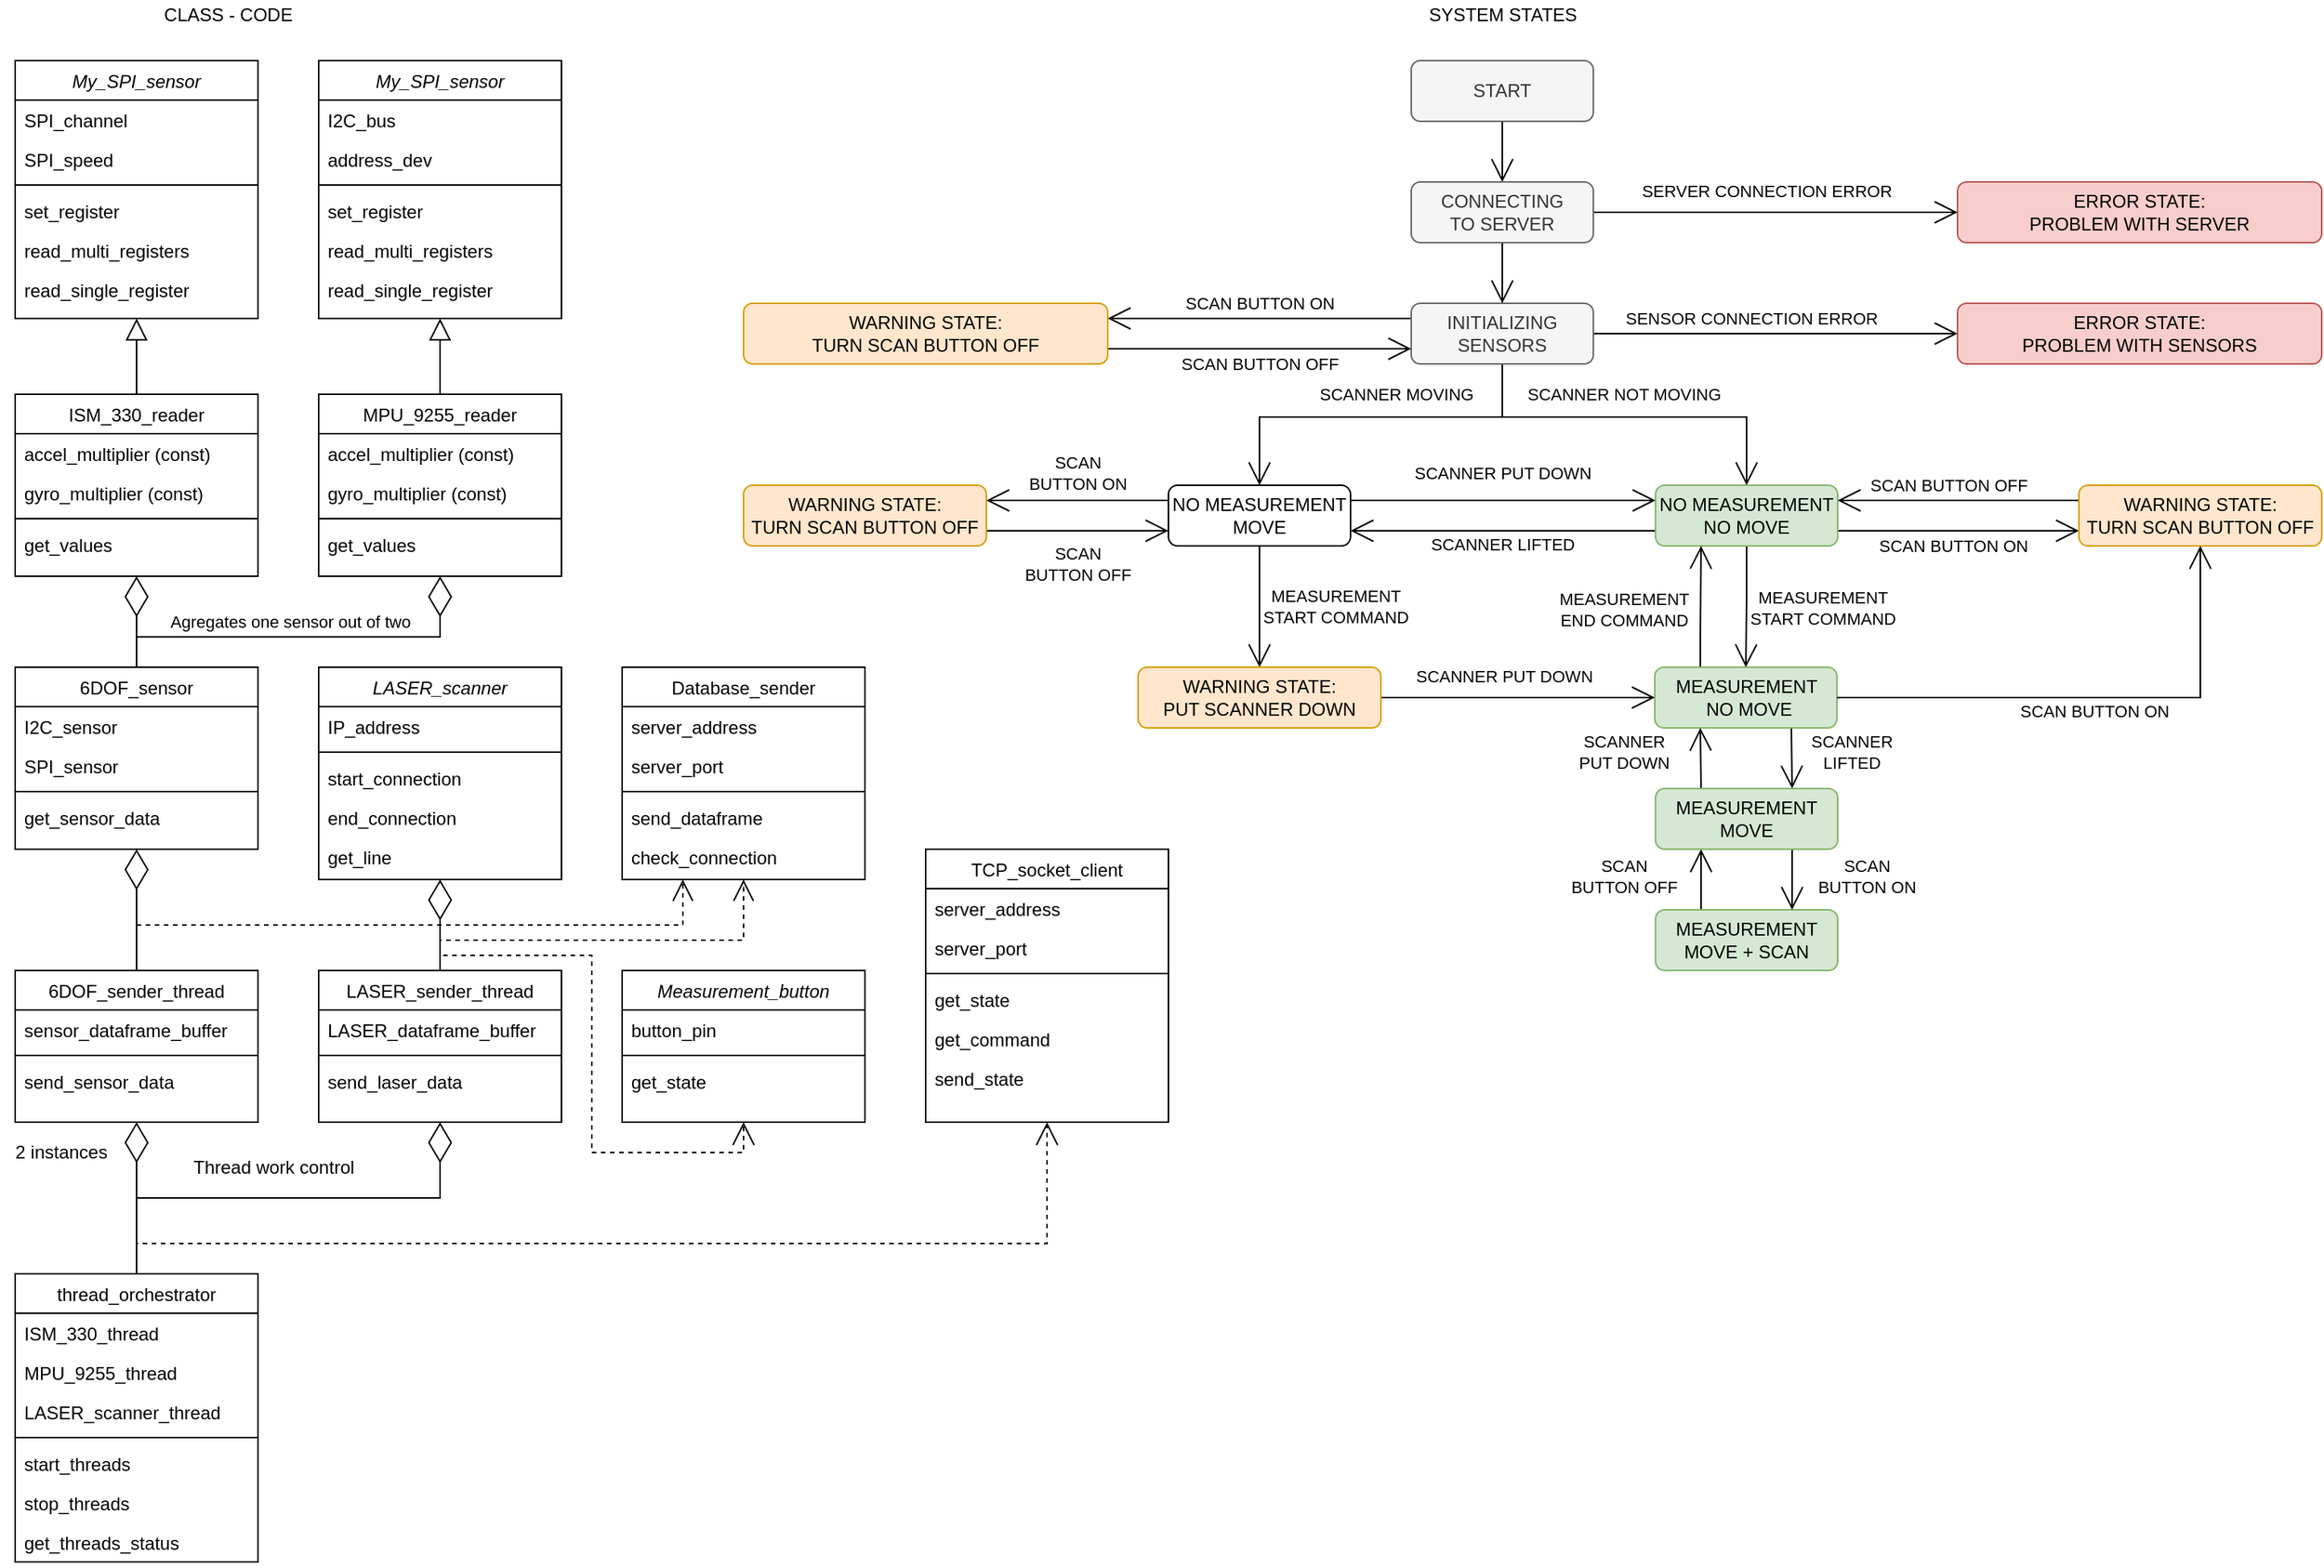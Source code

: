 <mxfile version="15.4.0" type="device"><diagram id="C5RBs43oDa-KdzZeNtuy" name="Page-1"><mxGraphModel dx="1024" dy="592" grid="1" gridSize="10" guides="1" tooltips="1" connect="1" arrows="1" fold="1" page="1" pageScale="1" pageWidth="827" pageHeight="1169" math="0" shadow="0"><root><mxCell id="WIyWlLk6GJQsqaUBKTNV-0"/><mxCell id="WIyWlLk6GJQsqaUBKTNV-1" parent="WIyWlLk6GJQsqaUBKTNV-0"/><mxCell id="zkfFHV4jXpPFQw0GAbJ--0" value="My_SPI_sensor" style="swimlane;fontStyle=2;align=center;verticalAlign=top;childLayout=stackLayout;horizontal=1;startSize=26;horizontalStack=0;resizeParent=1;resizeLast=0;collapsible=1;marginBottom=0;rounded=0;shadow=0;strokeWidth=1;" parent="WIyWlLk6GJQsqaUBKTNV-1" vertex="1"><mxGeometry x="40" y="40" width="160" height="170" as="geometry"><mxRectangle x="230" y="140" width="160" height="26" as="alternateBounds"/></mxGeometry></mxCell><mxCell id="zkfFHV4jXpPFQw0GAbJ--1" value="SPI_channel" style="text;align=left;verticalAlign=top;spacingLeft=4;spacingRight=4;overflow=hidden;rotatable=0;points=[[0,0.5],[1,0.5]];portConstraint=eastwest;" parent="zkfFHV4jXpPFQw0GAbJ--0" vertex="1"><mxGeometry y="26" width="160" height="26" as="geometry"/></mxCell><mxCell id="zkfFHV4jXpPFQw0GAbJ--2" value="SPI_speed" style="text;align=left;verticalAlign=top;spacingLeft=4;spacingRight=4;overflow=hidden;rotatable=0;points=[[0,0.5],[1,0.5]];portConstraint=eastwest;rounded=0;shadow=0;html=0;" parent="zkfFHV4jXpPFQw0GAbJ--0" vertex="1"><mxGeometry y="52" width="160" height="26" as="geometry"/></mxCell><mxCell id="zkfFHV4jXpPFQw0GAbJ--4" value="" style="line;html=1;strokeWidth=1;align=left;verticalAlign=middle;spacingTop=-1;spacingLeft=3;spacingRight=3;rotatable=0;labelPosition=right;points=[];portConstraint=eastwest;" parent="zkfFHV4jXpPFQw0GAbJ--0" vertex="1"><mxGeometry y="78" width="160" height="8" as="geometry"/></mxCell><mxCell id="zkfFHV4jXpPFQw0GAbJ--5" value="set_register" style="text;align=left;verticalAlign=top;spacingLeft=4;spacingRight=4;overflow=hidden;rotatable=0;points=[[0,0.5],[1,0.5]];portConstraint=eastwest;" parent="zkfFHV4jXpPFQw0GAbJ--0" vertex="1"><mxGeometry y="86" width="160" height="26" as="geometry"/></mxCell><mxCell id="yjawGNa_TOQ5xRdBUnlI-2" value="read_multi_registers" style="text;align=left;verticalAlign=top;spacingLeft=4;spacingRight=4;overflow=hidden;rotatable=0;points=[[0,0.5],[1,0.5]];portConstraint=eastwest;" parent="zkfFHV4jXpPFQw0GAbJ--0" vertex="1"><mxGeometry y="112" width="160" height="26" as="geometry"/></mxCell><mxCell id="yjawGNa_TOQ5xRdBUnlI-3" value="read_single_register" style="text;align=left;verticalAlign=top;spacingLeft=4;spacingRight=4;overflow=hidden;rotatable=0;points=[[0,0.5],[1,0.5]];portConstraint=eastwest;" parent="zkfFHV4jXpPFQw0GAbJ--0" vertex="1"><mxGeometry y="138" width="160" height="26" as="geometry"/></mxCell><mxCell id="zkfFHV4jXpPFQw0GAbJ--6" value="ISM_330_reader" style="swimlane;fontStyle=0;align=center;verticalAlign=top;childLayout=stackLayout;horizontal=1;startSize=26;horizontalStack=0;resizeParent=1;resizeLast=0;collapsible=1;marginBottom=0;rounded=0;shadow=0;strokeWidth=1;" parent="WIyWlLk6GJQsqaUBKTNV-1" vertex="1"><mxGeometry x="40" y="260" width="160" height="120" as="geometry"><mxRectangle x="130" y="380" width="160" height="26" as="alternateBounds"/></mxGeometry></mxCell><mxCell id="zkfFHV4jXpPFQw0GAbJ--7" value="accel_multiplier (const)" style="text;align=left;verticalAlign=top;spacingLeft=4;spacingRight=4;overflow=hidden;rotatable=0;points=[[0,0.5],[1,0.5]];portConstraint=eastwest;" parent="zkfFHV4jXpPFQw0GAbJ--6" vertex="1"><mxGeometry y="26" width="160" height="26" as="geometry"/></mxCell><mxCell id="yjawGNa_TOQ5xRdBUnlI-6" value="gyro_multiplier (const)" style="text;align=left;verticalAlign=top;spacingLeft=4;spacingRight=4;overflow=hidden;rotatable=0;points=[[0,0.5],[1,0.5]];portConstraint=eastwest;rounded=0;shadow=0;html=0;" parent="zkfFHV4jXpPFQw0GAbJ--6" vertex="1"><mxGeometry y="52" width="160" height="26" as="geometry"/></mxCell><mxCell id="zkfFHV4jXpPFQw0GAbJ--9" value="" style="line;html=1;strokeWidth=1;align=left;verticalAlign=middle;spacingTop=-1;spacingLeft=3;spacingRight=3;rotatable=0;labelPosition=right;points=[];portConstraint=eastwest;" parent="zkfFHV4jXpPFQw0GAbJ--6" vertex="1"><mxGeometry y="78" width="160" height="8" as="geometry"/></mxCell><mxCell id="zkfFHV4jXpPFQw0GAbJ--10" value="get_values" style="text;align=left;verticalAlign=top;spacingLeft=4;spacingRight=4;overflow=hidden;rotatable=0;points=[[0,0.5],[1,0.5]];portConstraint=eastwest;fontStyle=0" parent="zkfFHV4jXpPFQw0GAbJ--6" vertex="1"><mxGeometry y="86" width="160" height="26" as="geometry"/></mxCell><mxCell id="yjawGNa_TOQ5xRdBUnlI-8" value="" style="endArrow=block;endFill=0;endSize=12;html=1;rounded=0;edgeStyle=orthogonalEdgeStyle;exitX=0.5;exitY=0;exitDx=0;exitDy=0;entryX=0.5;entryY=1;entryDx=0;entryDy=0;" parent="WIyWlLk6GJQsqaUBKTNV-1" source="zkfFHV4jXpPFQw0GAbJ--6" target="zkfFHV4jXpPFQw0GAbJ--0" edge="1"><mxGeometry width="160" relative="1" as="geometry"><mxPoint x="240" y="270" as="sourcePoint"/><mxPoint x="400" y="270" as="targetPoint"/></mxGeometry></mxCell><mxCell id="yjawGNa_TOQ5xRdBUnlI-9" value="My_SPI_sensor" style="swimlane;fontStyle=2;align=center;verticalAlign=top;childLayout=stackLayout;horizontal=1;startSize=26;horizontalStack=0;resizeParent=1;resizeLast=0;collapsible=1;marginBottom=0;rounded=0;shadow=0;strokeWidth=1;" parent="WIyWlLk6GJQsqaUBKTNV-1" vertex="1"><mxGeometry x="240" y="40" width="160" height="170" as="geometry"><mxRectangle x="230" y="140" width="160" height="26" as="alternateBounds"/></mxGeometry></mxCell><mxCell id="yjawGNa_TOQ5xRdBUnlI-10" value="I2C_bus" style="text;align=left;verticalAlign=top;spacingLeft=4;spacingRight=4;overflow=hidden;rotatable=0;points=[[0,0.5],[1,0.5]];portConstraint=eastwest;" parent="yjawGNa_TOQ5xRdBUnlI-9" vertex="1"><mxGeometry y="26" width="160" height="26" as="geometry"/></mxCell><mxCell id="yjawGNa_TOQ5xRdBUnlI-11" value="address_dev" style="text;align=left;verticalAlign=top;spacingLeft=4;spacingRight=4;overflow=hidden;rotatable=0;points=[[0,0.5],[1,0.5]];portConstraint=eastwest;rounded=0;shadow=0;html=0;" parent="yjawGNa_TOQ5xRdBUnlI-9" vertex="1"><mxGeometry y="52" width="160" height="26" as="geometry"/></mxCell><mxCell id="yjawGNa_TOQ5xRdBUnlI-12" value="" style="line;html=1;strokeWidth=1;align=left;verticalAlign=middle;spacingTop=-1;spacingLeft=3;spacingRight=3;rotatable=0;labelPosition=right;points=[];portConstraint=eastwest;" parent="yjawGNa_TOQ5xRdBUnlI-9" vertex="1"><mxGeometry y="78" width="160" height="8" as="geometry"/></mxCell><mxCell id="yjawGNa_TOQ5xRdBUnlI-13" value="set_register" style="text;align=left;verticalAlign=top;spacingLeft=4;spacingRight=4;overflow=hidden;rotatable=0;points=[[0,0.5],[1,0.5]];portConstraint=eastwest;" parent="yjawGNa_TOQ5xRdBUnlI-9" vertex="1"><mxGeometry y="86" width="160" height="26" as="geometry"/></mxCell><mxCell id="yjawGNa_TOQ5xRdBUnlI-14" value="read_multi_registers" style="text;align=left;verticalAlign=top;spacingLeft=4;spacingRight=4;overflow=hidden;rotatable=0;points=[[0,0.5],[1,0.5]];portConstraint=eastwest;" parent="yjawGNa_TOQ5xRdBUnlI-9" vertex="1"><mxGeometry y="112" width="160" height="26" as="geometry"/></mxCell><mxCell id="yjawGNa_TOQ5xRdBUnlI-15" value="read_single_register" style="text;align=left;verticalAlign=top;spacingLeft=4;spacingRight=4;overflow=hidden;rotatable=0;points=[[0,0.5],[1,0.5]];portConstraint=eastwest;" parent="yjawGNa_TOQ5xRdBUnlI-9" vertex="1"><mxGeometry y="138" width="160" height="26" as="geometry"/></mxCell><mxCell id="yjawGNa_TOQ5xRdBUnlI-16" value="MPU_9255_reader" style="swimlane;fontStyle=0;align=center;verticalAlign=top;childLayout=stackLayout;horizontal=1;startSize=26;horizontalStack=0;resizeParent=1;resizeLast=0;collapsible=1;marginBottom=0;rounded=0;shadow=0;strokeWidth=1;" parent="WIyWlLk6GJQsqaUBKTNV-1" vertex="1"><mxGeometry x="240" y="260" width="160" height="120" as="geometry"><mxRectangle x="130" y="380" width="160" height="26" as="alternateBounds"/></mxGeometry></mxCell><mxCell id="yjawGNa_TOQ5xRdBUnlI-17" value="accel_multiplier (const)" style="text;align=left;verticalAlign=top;spacingLeft=4;spacingRight=4;overflow=hidden;rotatable=0;points=[[0,0.5],[1,0.5]];portConstraint=eastwest;" parent="yjawGNa_TOQ5xRdBUnlI-16" vertex="1"><mxGeometry y="26" width="160" height="26" as="geometry"/></mxCell><mxCell id="yjawGNa_TOQ5xRdBUnlI-18" value="gyro_multiplier (const)" style="text;align=left;verticalAlign=top;spacingLeft=4;spacingRight=4;overflow=hidden;rotatable=0;points=[[0,0.5],[1,0.5]];portConstraint=eastwest;rounded=0;shadow=0;html=0;" parent="yjawGNa_TOQ5xRdBUnlI-16" vertex="1"><mxGeometry y="52" width="160" height="26" as="geometry"/></mxCell><mxCell id="yjawGNa_TOQ5xRdBUnlI-19" value="" style="line;html=1;strokeWidth=1;align=left;verticalAlign=middle;spacingTop=-1;spacingLeft=3;spacingRight=3;rotatable=0;labelPosition=right;points=[];portConstraint=eastwest;" parent="yjawGNa_TOQ5xRdBUnlI-16" vertex="1"><mxGeometry y="78" width="160" height="8" as="geometry"/></mxCell><mxCell id="yjawGNa_TOQ5xRdBUnlI-20" value="get_values" style="text;align=left;verticalAlign=top;spacingLeft=4;spacingRight=4;overflow=hidden;rotatable=0;points=[[0,0.5],[1,0.5]];portConstraint=eastwest;fontStyle=0" parent="yjawGNa_TOQ5xRdBUnlI-16" vertex="1"><mxGeometry y="86" width="160" height="26" as="geometry"/></mxCell><mxCell id="yjawGNa_TOQ5xRdBUnlI-21" value="" style="endArrow=block;endFill=0;endSize=12;html=1;rounded=0;edgeStyle=orthogonalEdgeStyle;exitX=0.5;exitY=0;exitDx=0;exitDy=0;entryX=0.5;entryY=1;entryDx=0;entryDy=0;" parent="WIyWlLk6GJQsqaUBKTNV-1" source="yjawGNa_TOQ5xRdBUnlI-16" target="yjawGNa_TOQ5xRdBUnlI-9" edge="1"><mxGeometry width="160" relative="1" as="geometry"><mxPoint x="130" y="330" as="sourcePoint"/><mxPoint x="130" y="238" as="targetPoint"/></mxGeometry></mxCell><mxCell id="yjawGNa_TOQ5xRdBUnlI-22" value="6DOF_sensor" style="swimlane;fontStyle=0;align=center;verticalAlign=top;childLayout=stackLayout;horizontal=1;startSize=26;horizontalStack=0;resizeParent=1;resizeLast=0;collapsible=1;marginBottom=0;rounded=0;shadow=0;strokeWidth=1;" parent="WIyWlLk6GJQsqaUBKTNV-1" vertex="1"><mxGeometry x="40" y="440" width="160" height="120" as="geometry"><mxRectangle x="130" y="380" width="160" height="26" as="alternateBounds"/></mxGeometry></mxCell><mxCell id="yjawGNa_TOQ5xRdBUnlI-23" value="I2C_sensor" style="text;align=left;verticalAlign=top;spacingLeft=4;spacingRight=4;overflow=hidden;rotatable=0;points=[[0,0.5],[1,0.5]];portConstraint=eastwest;" parent="yjawGNa_TOQ5xRdBUnlI-22" vertex="1"><mxGeometry y="26" width="160" height="26" as="geometry"/></mxCell><mxCell id="yjawGNa_TOQ5xRdBUnlI-24" value="SPI_sensor" style="text;align=left;verticalAlign=top;spacingLeft=4;spacingRight=4;overflow=hidden;rotatable=0;points=[[0,0.5],[1,0.5]];portConstraint=eastwest;rounded=0;shadow=0;html=0;" parent="yjawGNa_TOQ5xRdBUnlI-22" vertex="1"><mxGeometry y="52" width="160" height="26" as="geometry"/></mxCell><mxCell id="yjawGNa_TOQ5xRdBUnlI-25" value="" style="line;html=1;strokeWidth=1;align=left;verticalAlign=middle;spacingTop=-1;spacingLeft=3;spacingRight=3;rotatable=0;labelPosition=right;points=[];portConstraint=eastwest;" parent="yjawGNa_TOQ5xRdBUnlI-22" vertex="1"><mxGeometry y="78" width="160" height="8" as="geometry"/></mxCell><mxCell id="yjawGNa_TOQ5xRdBUnlI-26" value="get_sensor_data" style="text;align=left;verticalAlign=top;spacingLeft=4;spacingRight=4;overflow=hidden;rotatable=0;points=[[0,0.5],[1,0.5]];portConstraint=eastwest;fontStyle=0" parent="yjawGNa_TOQ5xRdBUnlI-22" vertex="1"><mxGeometry y="86" width="160" height="26" as="geometry"/></mxCell><mxCell id="yjawGNa_TOQ5xRdBUnlI-32" value="" style="endArrow=diamondThin;endFill=0;endSize=24;html=1;rounded=0;edgeStyle=orthogonalEdgeStyle;exitX=0.5;exitY=0;exitDx=0;exitDy=0;entryX=0.5;entryY=1;entryDx=0;entryDy=0;" parent="WIyWlLk6GJQsqaUBKTNV-1" source="yjawGNa_TOQ5xRdBUnlI-22" target="zkfFHV4jXpPFQw0GAbJ--6" edge="1"><mxGeometry width="160" relative="1" as="geometry"><mxPoint x="350" y="340" as="sourcePoint"/><mxPoint x="160" y="370" as="targetPoint"/><Array as="points"/></mxGeometry></mxCell><mxCell id="yjawGNa_TOQ5xRdBUnlI-33" value="" style="endArrow=diamondThin;endFill=0;endSize=24;html=1;rounded=0;edgeStyle=orthogonalEdgeStyle;exitX=0.5;exitY=0;exitDx=0;exitDy=0;entryX=0.5;entryY=1;entryDx=0;entryDy=0;" parent="WIyWlLk6GJQsqaUBKTNV-1" source="yjawGNa_TOQ5xRdBUnlI-22" target="yjawGNa_TOQ5xRdBUnlI-16" edge="1"><mxGeometry width="160" relative="1" as="geometry"><mxPoint x="250" y="430" as="sourcePoint"/><mxPoint x="250" y="390" as="targetPoint"/><Array as="points"><mxPoint x="120" y="420"/><mxPoint x="320" y="420"/></Array></mxGeometry></mxCell><mxCell id="yjawGNa_TOQ5xRdBUnlI-35" value="Agregates one sensor out of two" style="edgeLabel;html=1;align=center;verticalAlign=middle;resizable=0;points=[];" parent="yjawGNa_TOQ5xRdBUnlI-33" vertex="1" connectable="0"><mxGeometry x="0.079" y="3" relative="1" as="geometry"><mxPoint x="-20" y="-7" as="offset"/></mxGeometry></mxCell><mxCell id="yjawGNa_TOQ5xRdBUnlI-36" value="LASER_scanner" style="swimlane;fontStyle=2;align=center;verticalAlign=top;childLayout=stackLayout;horizontal=1;startSize=26;horizontalStack=0;resizeParent=1;resizeLast=0;collapsible=1;marginBottom=0;rounded=0;shadow=0;strokeWidth=1;" parent="WIyWlLk6GJQsqaUBKTNV-1" vertex="1"><mxGeometry x="240" y="440" width="160" height="140" as="geometry"><mxRectangle x="230" y="140" width="160" height="26" as="alternateBounds"/></mxGeometry></mxCell><mxCell id="yjawGNa_TOQ5xRdBUnlI-37" value="IP_address" style="text;align=left;verticalAlign=top;spacingLeft=4;spacingRight=4;overflow=hidden;rotatable=0;points=[[0,0.5],[1,0.5]];portConstraint=eastwest;" parent="yjawGNa_TOQ5xRdBUnlI-36" vertex="1"><mxGeometry y="26" width="160" height="26" as="geometry"/></mxCell><mxCell id="yjawGNa_TOQ5xRdBUnlI-39" value="" style="line;html=1;strokeWidth=1;align=left;verticalAlign=middle;spacingTop=-1;spacingLeft=3;spacingRight=3;rotatable=0;labelPosition=right;points=[];portConstraint=eastwest;" parent="yjawGNa_TOQ5xRdBUnlI-36" vertex="1"><mxGeometry y="52" width="160" height="8" as="geometry"/></mxCell><mxCell id="yjawGNa_TOQ5xRdBUnlI-40" value="start_connection" style="text;align=left;verticalAlign=top;spacingLeft=4;spacingRight=4;overflow=hidden;rotatable=0;points=[[0,0.5],[1,0.5]];portConstraint=eastwest;" parent="yjawGNa_TOQ5xRdBUnlI-36" vertex="1"><mxGeometry y="60" width="160" height="26" as="geometry"/></mxCell><mxCell id="yjawGNa_TOQ5xRdBUnlI-41" value="end_connection" style="text;align=left;verticalAlign=top;spacingLeft=4;spacingRight=4;overflow=hidden;rotatable=0;points=[[0,0.5],[1,0.5]];portConstraint=eastwest;" parent="yjawGNa_TOQ5xRdBUnlI-36" vertex="1"><mxGeometry y="86" width="160" height="26" as="geometry"/></mxCell><mxCell id="yjawGNa_TOQ5xRdBUnlI-42" value="get_line" style="text;align=left;verticalAlign=top;spacingLeft=4;spacingRight=4;overflow=hidden;rotatable=0;points=[[0,0.5],[1,0.5]];portConstraint=eastwest;" parent="yjawGNa_TOQ5xRdBUnlI-36" vertex="1"><mxGeometry y="112" width="160" height="26" as="geometry"/></mxCell><mxCell id="yjawGNa_TOQ5xRdBUnlI-44" value="6DOF_sender_thread" style="swimlane;fontStyle=0;align=center;verticalAlign=top;childLayout=stackLayout;horizontal=1;startSize=26;horizontalStack=0;resizeParent=1;resizeLast=0;collapsible=1;marginBottom=0;rounded=0;shadow=0;strokeWidth=1;" parent="WIyWlLk6GJQsqaUBKTNV-1" vertex="1"><mxGeometry x="40" y="640" width="160" height="100" as="geometry"><mxRectangle x="130" y="380" width="160" height="26" as="alternateBounds"/></mxGeometry></mxCell><mxCell id="yjawGNa_TOQ5xRdBUnlI-46" value="sensor_dataframe_buffer" style="text;align=left;verticalAlign=top;spacingLeft=4;spacingRight=4;overflow=hidden;rotatable=0;points=[[0,0.5],[1,0.5]];portConstraint=eastwest;rounded=0;shadow=0;html=0;" parent="yjawGNa_TOQ5xRdBUnlI-44" vertex="1"><mxGeometry y="26" width="160" height="26" as="geometry"/></mxCell><mxCell id="yjawGNa_TOQ5xRdBUnlI-47" value="" style="line;html=1;strokeWidth=1;align=left;verticalAlign=middle;spacingTop=-1;spacingLeft=3;spacingRight=3;rotatable=0;labelPosition=right;points=[];portConstraint=eastwest;" parent="yjawGNa_TOQ5xRdBUnlI-44" vertex="1"><mxGeometry y="52" width="160" height="8" as="geometry"/></mxCell><mxCell id="yjawGNa_TOQ5xRdBUnlI-48" value="send_sensor_data" style="text;align=left;verticalAlign=top;spacingLeft=4;spacingRight=4;overflow=hidden;rotatable=0;points=[[0,0.5],[1,0.5]];portConstraint=eastwest;fontStyle=0" parent="yjawGNa_TOQ5xRdBUnlI-44" vertex="1"><mxGeometry y="60" width="160" height="26" as="geometry"/></mxCell><mxCell id="yjawGNa_TOQ5xRdBUnlI-49" value="LASER_sender_thread" style="swimlane;fontStyle=0;align=center;verticalAlign=top;childLayout=stackLayout;horizontal=1;startSize=26;horizontalStack=0;resizeParent=1;resizeLast=0;collapsible=1;marginBottom=0;rounded=0;shadow=0;strokeWidth=1;" parent="WIyWlLk6GJQsqaUBKTNV-1" vertex="1"><mxGeometry x="240" y="640" width="160" height="100" as="geometry"><mxRectangle x="130" y="380" width="160" height="26" as="alternateBounds"/></mxGeometry></mxCell><mxCell id="yjawGNa_TOQ5xRdBUnlI-51" value="LASER_dataframe_buffer" style="text;align=left;verticalAlign=top;spacingLeft=4;spacingRight=4;overflow=hidden;rotatable=0;points=[[0,0.5],[1,0.5]];portConstraint=eastwest;rounded=0;shadow=0;html=0;" parent="yjawGNa_TOQ5xRdBUnlI-49" vertex="1"><mxGeometry y="26" width="160" height="26" as="geometry"/></mxCell><mxCell id="yjawGNa_TOQ5xRdBUnlI-52" value="" style="line;html=1;strokeWidth=1;align=left;verticalAlign=middle;spacingTop=-1;spacingLeft=3;spacingRight=3;rotatable=0;labelPosition=right;points=[];portConstraint=eastwest;" parent="yjawGNa_TOQ5xRdBUnlI-49" vertex="1"><mxGeometry y="52" width="160" height="8" as="geometry"/></mxCell><mxCell id="yjawGNa_TOQ5xRdBUnlI-53" value="send_laser_data" style="text;align=left;verticalAlign=top;spacingLeft=4;spacingRight=4;overflow=hidden;rotatable=0;points=[[0,0.5],[1,0.5]];portConstraint=eastwest;fontStyle=0" parent="yjawGNa_TOQ5xRdBUnlI-49" vertex="1"><mxGeometry y="60" width="160" height="26" as="geometry"/></mxCell><mxCell id="yjawGNa_TOQ5xRdBUnlI-56" value="" style="endArrow=diamondThin;endFill=0;endSize=24;html=1;rounded=0;edgeStyle=orthogonalEdgeStyle;exitX=0.5;exitY=0;exitDx=0;exitDy=0;entryX=0.5;entryY=1;entryDx=0;entryDy=0;" parent="WIyWlLk6GJQsqaUBKTNV-1" source="yjawGNa_TOQ5xRdBUnlI-44" target="yjawGNa_TOQ5xRdBUnlI-22" edge="1"><mxGeometry width="160" relative="1" as="geometry"><mxPoint x="130" y="450" as="sourcePoint"/><mxPoint x="140" y="580" as="targetPoint"/><Array as="points"/></mxGeometry></mxCell><mxCell id="yjawGNa_TOQ5xRdBUnlI-57" value="" style="endArrow=diamondThin;endFill=0;endSize=24;html=1;rounded=0;edgeStyle=orthogonalEdgeStyle;exitX=0.5;exitY=0;exitDx=0;exitDy=0;entryX=0.5;entryY=1;entryDx=0;entryDy=0;" parent="WIyWlLk6GJQsqaUBKTNV-1" source="yjawGNa_TOQ5xRdBUnlI-49" target="yjawGNa_TOQ5xRdBUnlI-36" edge="1"><mxGeometry width="160" relative="1" as="geometry"><mxPoint x="130" y="650" as="sourcePoint"/><mxPoint x="130" y="570" as="targetPoint"/><Array as="points"/></mxGeometry></mxCell><mxCell id="yjawGNa_TOQ5xRdBUnlI-58" value="thread_orchestrator" style="swimlane;fontStyle=0;align=center;verticalAlign=top;childLayout=stackLayout;horizontal=1;startSize=26;horizontalStack=0;resizeParent=1;resizeLast=0;collapsible=1;marginBottom=0;rounded=0;shadow=0;strokeWidth=1;" parent="WIyWlLk6GJQsqaUBKTNV-1" vertex="1"><mxGeometry x="40" y="840" width="160" height="190" as="geometry"><mxRectangle x="130" y="380" width="160" height="26" as="alternateBounds"/></mxGeometry></mxCell><mxCell id="yjawGNa_TOQ5xRdBUnlI-59" value="ISM_330_thread" style="text;align=left;verticalAlign=top;spacingLeft=4;spacingRight=4;overflow=hidden;rotatable=0;points=[[0,0.5],[1,0.5]];portConstraint=eastwest;rounded=0;shadow=0;html=0;" parent="yjawGNa_TOQ5xRdBUnlI-58" vertex="1"><mxGeometry y="26" width="160" height="26" as="geometry"/></mxCell><mxCell id="yjawGNa_TOQ5xRdBUnlI-66" value="MPU_9255_thread" style="text;align=left;verticalAlign=top;spacingLeft=4;spacingRight=4;overflow=hidden;rotatable=0;points=[[0,0.5],[1,0.5]];portConstraint=eastwest;rounded=0;shadow=0;html=0;" parent="yjawGNa_TOQ5xRdBUnlI-58" vertex="1"><mxGeometry y="52" width="160" height="26" as="geometry"/></mxCell><mxCell id="yjawGNa_TOQ5xRdBUnlI-67" value="LASER_scanner_thread" style="text;align=left;verticalAlign=top;spacingLeft=4;spacingRight=4;overflow=hidden;rotatable=0;points=[[0,0.5],[1,0.5]];portConstraint=eastwest;rounded=0;shadow=0;html=0;" parent="yjawGNa_TOQ5xRdBUnlI-58" vertex="1"><mxGeometry y="78" width="160" height="26" as="geometry"/></mxCell><mxCell id="yjawGNa_TOQ5xRdBUnlI-60" value="" style="line;html=1;strokeWidth=1;align=left;verticalAlign=middle;spacingTop=-1;spacingLeft=3;spacingRight=3;rotatable=0;labelPosition=right;points=[];portConstraint=eastwest;" parent="yjawGNa_TOQ5xRdBUnlI-58" vertex="1"><mxGeometry y="104" width="160" height="8" as="geometry"/></mxCell><mxCell id="yjawGNa_TOQ5xRdBUnlI-61" value="start_threads" style="text;align=left;verticalAlign=top;spacingLeft=4;spacingRight=4;overflow=hidden;rotatable=0;points=[[0,0.5],[1,0.5]];portConstraint=eastwest;fontStyle=0" parent="yjawGNa_TOQ5xRdBUnlI-58" vertex="1"><mxGeometry y="112" width="160" height="26" as="geometry"/></mxCell><mxCell id="yjawGNa_TOQ5xRdBUnlI-68" value="stop_threads" style="text;align=left;verticalAlign=top;spacingLeft=4;spacingRight=4;overflow=hidden;rotatable=0;points=[[0,0.5],[1,0.5]];portConstraint=eastwest;fontStyle=0" parent="yjawGNa_TOQ5xRdBUnlI-58" vertex="1"><mxGeometry y="138" width="160" height="26" as="geometry"/></mxCell><mxCell id="yjawGNa_TOQ5xRdBUnlI-69" value="get_threads_status" style="text;align=left;verticalAlign=top;spacingLeft=4;spacingRight=4;overflow=hidden;rotatable=0;points=[[0,0.5],[1,0.5]];portConstraint=eastwest;fontStyle=0" parent="yjawGNa_TOQ5xRdBUnlI-58" vertex="1"><mxGeometry y="164" width="160" height="26" as="geometry"/></mxCell><mxCell id="yjawGNa_TOQ5xRdBUnlI-62" value="" style="endArrow=diamondThin;endFill=0;endSize=24;html=1;rounded=0;edgeStyle=orthogonalEdgeStyle;exitX=0.5;exitY=0;exitDx=0;exitDy=0;entryX=0.5;entryY=1;entryDx=0;entryDy=0;" parent="WIyWlLk6GJQsqaUBKTNV-1" source="yjawGNa_TOQ5xRdBUnlI-58" target="yjawGNa_TOQ5xRdBUnlI-44" edge="1"><mxGeometry width="160" relative="1" as="geometry"><mxPoint x="130" y="650" as="sourcePoint"/><mxPoint x="150" y="760" as="targetPoint"/><Array as="points"/></mxGeometry></mxCell><mxCell id="yjawGNa_TOQ5xRdBUnlI-63" value="" style="endArrow=diamondThin;endFill=0;endSize=24;html=1;rounded=0;edgeStyle=orthogonalEdgeStyle;exitX=0.5;exitY=0;exitDx=0;exitDy=0;entryX=0.5;entryY=1;entryDx=0;entryDy=0;" parent="WIyWlLk6GJQsqaUBKTNV-1" source="yjawGNa_TOQ5xRdBUnlI-58" target="yjawGNa_TOQ5xRdBUnlI-49" edge="1"><mxGeometry width="160" relative="1" as="geometry"><mxPoint x="130" y="810" as="sourcePoint"/><mxPoint x="130" y="750" as="targetPoint"/><Array as="points"><mxPoint x="120" y="790"/><mxPoint x="320" y="790"/></Array></mxGeometry></mxCell><mxCell id="yjawGNa_TOQ5xRdBUnlI-64" value="Thread work control" style="text;html=1;align=center;verticalAlign=middle;resizable=0;points=[];autosize=1;strokeColor=none;fillColor=none;" parent="WIyWlLk6GJQsqaUBKTNV-1" vertex="1"><mxGeometry x="150" y="760" width="120" height="20" as="geometry"/></mxCell><mxCell id="yjawGNa_TOQ5xRdBUnlI-65" value="2 instances" style="text;html=1;align=center;verticalAlign=middle;resizable=0;points=[];autosize=1;strokeColor=none;fillColor=none;" parent="WIyWlLk6GJQsqaUBKTNV-1" vertex="1"><mxGeometry x="30" y="750" width="80" height="20" as="geometry"/></mxCell><mxCell id="lxDdSphN8pGVFPuW_Lse-0" value="TCP_socket_client" style="swimlane;fontStyle=0;align=center;verticalAlign=top;childLayout=stackLayout;horizontal=1;startSize=26;horizontalStack=0;resizeParent=1;resizeLast=0;collapsible=1;marginBottom=0;rounded=0;shadow=0;strokeWidth=1;" parent="WIyWlLk6GJQsqaUBKTNV-1" vertex="1"><mxGeometry x="640" y="560" width="160" height="180" as="geometry"><mxRectangle x="130" y="380" width="160" height="26" as="alternateBounds"/></mxGeometry></mxCell><mxCell id="lxDdSphN8pGVFPuW_Lse-1" value="server_address" style="text;align=left;verticalAlign=top;spacingLeft=4;spacingRight=4;overflow=hidden;rotatable=0;points=[[0,0.5],[1,0.5]];portConstraint=eastwest;rounded=0;shadow=0;html=0;" parent="lxDdSphN8pGVFPuW_Lse-0" vertex="1"><mxGeometry y="26" width="160" height="26" as="geometry"/></mxCell><mxCell id="lxDdSphN8pGVFPuW_Lse-2" value="server_port" style="text;align=left;verticalAlign=top;spacingLeft=4;spacingRight=4;overflow=hidden;rotatable=0;points=[[0,0.5],[1,0.5]];portConstraint=eastwest;rounded=0;shadow=0;html=0;" parent="lxDdSphN8pGVFPuW_Lse-0" vertex="1"><mxGeometry y="52" width="160" height="26" as="geometry"/></mxCell><mxCell id="lxDdSphN8pGVFPuW_Lse-4" value="" style="line;html=1;strokeWidth=1;align=left;verticalAlign=middle;spacingTop=-1;spacingLeft=3;spacingRight=3;rotatable=0;labelPosition=right;points=[];portConstraint=eastwest;" parent="lxDdSphN8pGVFPuW_Lse-0" vertex="1"><mxGeometry y="78" width="160" height="8" as="geometry"/></mxCell><mxCell id="lxDdSphN8pGVFPuW_Lse-5" value="get_state" style="text;align=left;verticalAlign=top;spacingLeft=4;spacingRight=4;overflow=hidden;rotatable=0;points=[[0,0.5],[1,0.5]];portConstraint=eastwest;fontStyle=0" parent="lxDdSphN8pGVFPuW_Lse-0" vertex="1"><mxGeometry y="86" width="160" height="26" as="geometry"/></mxCell><mxCell id="lxDdSphN8pGVFPuW_Lse-6" value="get_command" style="text;align=left;verticalAlign=top;spacingLeft=4;spacingRight=4;overflow=hidden;rotatable=0;points=[[0,0.5],[1,0.5]];portConstraint=eastwest;fontStyle=0" parent="lxDdSphN8pGVFPuW_Lse-0" vertex="1"><mxGeometry y="112" width="160" height="26" as="geometry"/></mxCell><mxCell id="lxDdSphN8pGVFPuW_Lse-7" value="send_state" style="text;align=left;verticalAlign=top;spacingLeft=4;spacingRight=4;overflow=hidden;rotatable=0;points=[[0,0.5],[1,0.5]];portConstraint=eastwest;fontStyle=0" parent="lxDdSphN8pGVFPuW_Lse-0" vertex="1"><mxGeometry y="138" width="160" height="26" as="geometry"/></mxCell><mxCell id="lxDdSphN8pGVFPuW_Lse-9" value="" style="endArrow=open;endFill=0;endSize=13;html=1;rounded=0;edgeStyle=orthogonalEdgeStyle;exitX=0.5;exitY=0;exitDx=0;exitDy=0;entryX=0.5;entryY=1;entryDx=0;entryDy=0;jumpSize=6;dashed=1;" parent="WIyWlLk6GJQsqaUBKTNV-1" source="yjawGNa_TOQ5xRdBUnlI-58" target="lxDdSphN8pGVFPuW_Lse-0" edge="1"><mxGeometry width="160" relative="1" as="geometry"><mxPoint x="314" y="810" as="sourcePoint"/><mxPoint x="514" y="750" as="targetPoint"/><Array as="points"><mxPoint x="120" y="820"/><mxPoint x="720" y="820"/></Array></mxGeometry></mxCell><mxCell id="lxDdSphN8pGVFPuW_Lse-10" value="CLASS - CODE" style="text;html=1;align=center;verticalAlign=middle;resizable=0;points=[];autosize=1;strokeColor=none;fillColor=none;" parent="WIyWlLk6GJQsqaUBKTNV-1" vertex="1"><mxGeometry x="130" width="100" height="20" as="geometry"/></mxCell><mxCell id="lxDdSphN8pGVFPuW_Lse-11" value="SYSTEM STATES" style="text;html=1;align=center;verticalAlign=middle;resizable=0;points=[];autosize=1;strokeColor=none;fillColor=none;" parent="WIyWlLk6GJQsqaUBKTNV-1" vertex="1"><mxGeometry x="965" width="110" height="20" as="geometry"/></mxCell><mxCell id="lxDdSphN8pGVFPuW_Lse-37" style="edgeStyle=orthogonalEdgeStyle;rounded=0;jumpSize=6;orthogonalLoop=1;jettySize=auto;html=1;exitX=0.5;exitY=1;exitDx=0;exitDy=0;entryX=0.5;entryY=0;entryDx=0;entryDy=0;endArrow=open;endFill=0;endSize=13;strokeColor=#000000;" parent="WIyWlLk6GJQsqaUBKTNV-1" source="lxDdSphN8pGVFPuW_Lse-15" target="lxDdSphN8pGVFPuW_Lse-35" edge="1"><mxGeometry relative="1" as="geometry"/></mxCell><mxCell id="lxDdSphN8pGVFPuW_Lse-15" value="START" style="rounded=1;whiteSpace=wrap;html=1;strokeColor=#666666;fillColor=#f5f5f5;fontColor=#333333;" parent="WIyWlLk6GJQsqaUBKTNV-1" vertex="1"><mxGeometry x="960" y="40" width="120" height="40" as="geometry"/></mxCell><mxCell id="lxDdSphN8pGVFPuW_Lse-30" style="edgeStyle=orthogonalEdgeStyle;rounded=0;jumpSize=6;orthogonalLoop=1;jettySize=auto;html=1;exitX=0.5;exitY=1;exitDx=0;exitDy=0;entryX=0.5;entryY=0;entryDx=0;entryDy=0;endArrow=open;endFill=0;endSize=13;strokeColor=#000000;" parent="WIyWlLk6GJQsqaUBKTNV-1" source="lxDdSphN8pGVFPuW_Lse-16" target="lxDdSphN8pGVFPuW_Lse-19" edge="1"><mxGeometry relative="1" as="geometry"/></mxCell><mxCell id="lxDdSphN8pGVFPuW_Lse-58" value="SCANNER NOT MOVING" style="edgeLabel;html=1;align=center;verticalAlign=middle;resizable=0;points=[];" parent="lxDdSphN8pGVFPuW_Lse-30" vertex="1" connectable="0"><mxGeometry x="0.374" y="2" relative="1" as="geometry"><mxPoint x="-51" y="-13" as="offset"/></mxGeometry></mxCell><mxCell id="lxDdSphN8pGVFPuW_Lse-31" style="edgeStyle=orthogonalEdgeStyle;rounded=0;jumpSize=6;orthogonalLoop=1;jettySize=auto;html=1;exitX=0.5;exitY=1;exitDx=0;exitDy=0;entryX=0.5;entryY=0;entryDx=0;entryDy=0;endArrow=open;endFill=0;endSize=13;strokeColor=#000000;" parent="WIyWlLk6GJQsqaUBKTNV-1" source="lxDdSphN8pGVFPuW_Lse-16" target="lxDdSphN8pGVFPuW_Lse-17" edge="1"><mxGeometry relative="1" as="geometry"/></mxCell><mxCell id="lxDdSphN8pGVFPuW_Lse-59" value="SCANNER MOVING" style="edgeLabel;html=1;align=center;verticalAlign=middle;resizable=0;points=[];" parent="lxDdSphN8pGVFPuW_Lse-31" vertex="1" connectable="0"><mxGeometry x="-0.155" y="-2" relative="1" as="geometry"><mxPoint x="-4" y="-13" as="offset"/></mxGeometry></mxCell><mxCell id="lxDdSphN8pGVFPuW_Lse-39" style="edgeStyle=orthogonalEdgeStyle;rounded=0;jumpSize=6;orthogonalLoop=1;jettySize=auto;html=1;exitX=1;exitY=0.5;exitDx=0;exitDy=0;entryX=0;entryY=0.5;entryDx=0;entryDy=0;endArrow=open;endFill=0;endSize=13;strokeColor=#000000;" parent="WIyWlLk6GJQsqaUBKTNV-1" source="lxDdSphN8pGVFPuW_Lse-16" target="lxDdSphN8pGVFPuW_Lse-33" edge="1"><mxGeometry relative="1" as="geometry"/></mxCell><mxCell id="lxDdSphN8pGVFPuW_Lse-45" value="SENSOR CONNECTION ERROR" style="edgeLabel;html=1;align=center;verticalAlign=middle;resizable=0;points=[];" parent="lxDdSphN8pGVFPuW_Lse-39" vertex="1" connectable="0"><mxGeometry x="-0.312" relative="1" as="geometry"><mxPoint x="21" y="-10" as="offset"/></mxGeometry></mxCell><mxCell id="lxDdSphN8pGVFPuW_Lse-40" style="edgeStyle=orthogonalEdgeStyle;rounded=0;jumpSize=6;orthogonalLoop=1;jettySize=auto;html=1;exitX=0;exitY=0.25;exitDx=0;exitDy=0;entryX=1;entryY=0.25;entryDx=0;entryDy=0;endArrow=open;endFill=0;endSize=13;strokeColor=#000000;" parent="WIyWlLk6GJQsqaUBKTNV-1" source="lxDdSphN8pGVFPuW_Lse-16" target="lxDdSphN8pGVFPuW_Lse-32" edge="1"><mxGeometry relative="1" as="geometry"/></mxCell><mxCell id="lxDdSphN8pGVFPuW_Lse-42" value="SCAN BUTTON ON" style="edgeLabel;html=1;align=center;verticalAlign=middle;resizable=0;points=[];" parent="lxDdSphN8pGVFPuW_Lse-40" vertex="1" connectable="0"><mxGeometry x="0.283" y="-4" relative="1" as="geometry"><mxPoint x="28" y="-6" as="offset"/></mxGeometry></mxCell><mxCell id="lxDdSphN8pGVFPuW_Lse-16" value="INITIALIZING SENSORS" style="rounded=1;whiteSpace=wrap;html=1;strokeColor=#666666;fillColor=#f5f5f5;fontColor=#333333;" parent="WIyWlLk6GJQsqaUBKTNV-1" vertex="1"><mxGeometry x="960" y="200" width="120" height="40" as="geometry"/></mxCell><mxCell id="lxDdSphN8pGVFPuW_Lse-47" style="edgeStyle=orthogonalEdgeStyle;rounded=0;jumpSize=6;orthogonalLoop=1;jettySize=auto;html=1;exitX=1;exitY=0.25;exitDx=0;exitDy=0;entryX=0;entryY=0.25;entryDx=0;entryDy=0;endArrow=open;endFill=0;endSize=13;strokeColor=#000000;" parent="WIyWlLk6GJQsqaUBKTNV-1" source="lxDdSphN8pGVFPuW_Lse-17" target="lxDdSphN8pGVFPuW_Lse-19" edge="1"><mxGeometry relative="1" as="geometry"/></mxCell><mxCell id="lxDdSphN8pGVFPuW_Lse-48" value="SCANNER PUT DOWN" style="edgeLabel;html=1;align=center;verticalAlign=middle;resizable=0;points=[];" parent="lxDdSphN8pGVFPuW_Lse-47" vertex="1" connectable="0"><mxGeometry x="0.077" relative="1" as="geometry"><mxPoint x="-8" y="-18" as="offset"/></mxGeometry></mxCell><mxCell id="lxDdSphN8pGVFPuW_Lse-52" value="" style="edgeStyle=orthogonalEdgeStyle;rounded=0;jumpSize=6;orthogonalLoop=1;jettySize=auto;html=1;endArrow=open;endFill=0;endSize=13;strokeColor=#000000;" parent="WIyWlLk6GJQsqaUBKTNV-1" source="lxDdSphN8pGVFPuW_Lse-17" target="lxDdSphN8pGVFPuW_Lse-51" edge="1"><mxGeometry relative="1" as="geometry"/></mxCell><mxCell id="lxDdSphN8pGVFPuW_Lse-53" value="MEASUREMENT &lt;br&gt;START COMMAND" style="edgeLabel;html=1;align=center;verticalAlign=middle;resizable=0;points=[];" parent="lxDdSphN8pGVFPuW_Lse-52" vertex="1" connectable="0"><mxGeometry x="0.245" y="-5" relative="1" as="geometry"><mxPoint x="55" y="-10" as="offset"/></mxGeometry></mxCell><mxCell id="lxDdSphN8pGVFPuW_Lse-74" style="edgeStyle=orthogonalEdgeStyle;rounded=0;jumpSize=6;orthogonalLoop=1;jettySize=auto;html=1;exitX=0;exitY=0.25;exitDx=0;exitDy=0;entryX=1;entryY=0.25;entryDx=0;entryDy=0;endArrow=open;endFill=0;endSize=13;strokeColor=#000000;" parent="WIyWlLk6GJQsqaUBKTNV-1" source="lxDdSphN8pGVFPuW_Lse-17" target="lxDdSphN8pGVFPuW_Lse-73" edge="1"><mxGeometry relative="1" as="geometry"/></mxCell><mxCell id="lxDdSphN8pGVFPuW_Lse-76" value="SCAN&lt;br&gt;BUTTON ON" style="edgeLabel;html=1;align=center;verticalAlign=middle;resizable=0;points=[];" parent="lxDdSphN8pGVFPuW_Lse-74" vertex="1" connectable="0"><mxGeometry x="0.25" y="-3" relative="1" as="geometry"><mxPoint x="15" y="-15" as="offset"/></mxGeometry></mxCell><mxCell id="lxDdSphN8pGVFPuW_Lse-17" value="NO MEASUREMENT MOVE" style="rounded=1;whiteSpace=wrap;html=1;strokeColor=#000000;" parent="WIyWlLk6GJQsqaUBKTNV-1" vertex="1"><mxGeometry x="800" y="320" width="120" height="40" as="geometry"/></mxCell><mxCell id="lxDdSphN8pGVFPuW_Lse-85" style="edgeStyle=orthogonalEdgeStyle;rounded=0;jumpSize=6;orthogonalLoop=1;jettySize=auto;html=1;exitX=0.25;exitY=0;exitDx=0;exitDy=0;entryX=0.25;entryY=1;entryDx=0;entryDy=0;endArrow=open;endFill=0;endSize=13;strokeColor=#000000;" parent="WIyWlLk6GJQsqaUBKTNV-1" source="lxDdSphN8pGVFPuW_Lse-18" target="lxDdSphN8pGVFPuW_Lse-46" edge="1"><mxGeometry relative="1" as="geometry"><Array as="points"><mxPoint x="1151" y="580"/></Array></mxGeometry></mxCell><mxCell id="lxDdSphN8pGVFPuW_Lse-88" value="SCAN&lt;br&gt;BUTTON OFF" style="edgeLabel;html=1;align=center;verticalAlign=middle;resizable=0;points=[];" parent="lxDdSphN8pGVFPuW_Lse-85" vertex="1" connectable="0"><mxGeometry x="0.148" y="2" relative="1" as="geometry"><mxPoint x="-49" y="1" as="offset"/></mxGeometry></mxCell><mxCell id="lxDdSphN8pGVFPuW_Lse-18" value="MEASUREMENT MOVE + SCAN" style="rounded=1;whiteSpace=wrap;html=1;strokeColor=#82b366;fillColor=#d5e8d4;" parent="WIyWlLk6GJQsqaUBKTNV-1" vertex="1"><mxGeometry x="1121" y="600" width="120" height="40" as="geometry"/></mxCell><mxCell id="lxDdSphN8pGVFPuW_Lse-49" style="edgeStyle=orthogonalEdgeStyle;rounded=0;jumpSize=6;orthogonalLoop=1;jettySize=auto;html=1;exitX=0;exitY=0.75;exitDx=0;exitDy=0;entryX=1;entryY=0.75;entryDx=0;entryDy=0;endArrow=open;endFill=0;endSize=13;strokeColor=#000000;" parent="WIyWlLk6GJQsqaUBKTNV-1" source="lxDdSphN8pGVFPuW_Lse-19" target="lxDdSphN8pGVFPuW_Lse-17" edge="1"><mxGeometry relative="1" as="geometry"/></mxCell><mxCell id="lxDdSphN8pGVFPuW_Lse-50" value="SCANNER LIFTED" style="edgeLabel;html=1;align=center;verticalAlign=middle;resizable=0;points=[];" parent="lxDdSphN8pGVFPuW_Lse-49" vertex="1" connectable="0"><mxGeometry x="0.222" y="-2" relative="1" as="geometry"><mxPoint x="22" y="11" as="offset"/></mxGeometry></mxCell><mxCell id="lxDdSphN8pGVFPuW_Lse-56" style="edgeStyle=orthogonalEdgeStyle;rounded=0;jumpSize=6;orthogonalLoop=1;jettySize=auto;html=1;exitX=0.5;exitY=1;exitDx=0;exitDy=0;entryX=0.5;entryY=0;entryDx=0;entryDy=0;endArrow=open;endFill=0;endSize=13;strokeColor=#000000;" parent="WIyWlLk6GJQsqaUBKTNV-1" source="lxDdSphN8pGVFPuW_Lse-19" target="lxDdSphN8pGVFPuW_Lse-27" edge="1"><mxGeometry relative="1" as="geometry"/></mxCell><mxCell id="lxDdSphN8pGVFPuW_Lse-57" value="MEASUREMENT &lt;br&gt;START COMMAND" style="edgeLabel;html=1;align=center;verticalAlign=middle;resizable=0;points=[];" parent="lxDdSphN8pGVFPuW_Lse-56" vertex="1" connectable="0"><mxGeometry x="0.19" y="2" relative="1" as="geometry"><mxPoint x="48" y="-7" as="offset"/></mxGeometry></mxCell><mxCell id="lxDdSphN8pGVFPuW_Lse-62" style="edgeStyle=orthogonalEdgeStyle;rounded=0;jumpSize=6;orthogonalLoop=1;jettySize=auto;html=1;exitX=1;exitY=0.75;exitDx=0;exitDy=0;entryX=0;entryY=0.75;entryDx=0;entryDy=0;endArrow=open;endFill=0;endSize=13;strokeColor=#000000;" parent="WIyWlLk6GJQsqaUBKTNV-1" source="lxDdSphN8pGVFPuW_Lse-19" target="lxDdSphN8pGVFPuW_Lse-61" edge="1"><mxGeometry relative="1" as="geometry"/></mxCell><mxCell id="lxDdSphN8pGVFPuW_Lse-72" value="SCAN BUTTON ON" style="edgeLabel;html=1;align=center;verticalAlign=middle;resizable=0;points=[];" parent="lxDdSphN8pGVFPuW_Lse-62" vertex="1" connectable="0"><mxGeometry x="0.142" y="-2" relative="1" as="geometry"><mxPoint x="-15" y="8" as="offset"/></mxGeometry></mxCell><mxCell id="lxDdSphN8pGVFPuW_Lse-19" value="NO MEASUREMENT NO MOVE" style="rounded=1;whiteSpace=wrap;html=1;strokeColor=#82b366;fillColor=#d5e8d4;" parent="WIyWlLk6GJQsqaUBKTNV-1" vertex="1"><mxGeometry x="1121" y="320" width="120" height="40" as="geometry"/></mxCell><mxCell id="lxDdSphN8pGVFPuW_Lse-20" value="Measurement_button" style="swimlane;fontStyle=2;align=center;verticalAlign=top;childLayout=stackLayout;horizontal=1;startSize=26;horizontalStack=0;resizeParent=1;resizeLast=0;collapsible=1;marginBottom=0;rounded=0;shadow=0;strokeWidth=1;" parent="WIyWlLk6GJQsqaUBKTNV-1" vertex="1"><mxGeometry x="440" y="640" width="160" height="100" as="geometry"><mxRectangle x="230" y="140" width="160" height="26" as="alternateBounds"/></mxGeometry></mxCell><mxCell id="lxDdSphN8pGVFPuW_Lse-21" value="button_pin" style="text;align=left;verticalAlign=top;spacingLeft=4;spacingRight=4;overflow=hidden;rotatable=0;points=[[0,0.5],[1,0.5]];portConstraint=eastwest;" parent="lxDdSphN8pGVFPuW_Lse-20" vertex="1"><mxGeometry y="26" width="160" height="26" as="geometry"/></mxCell><mxCell id="lxDdSphN8pGVFPuW_Lse-22" value="" style="line;html=1;strokeWidth=1;align=left;verticalAlign=middle;spacingTop=-1;spacingLeft=3;spacingRight=3;rotatable=0;labelPosition=right;points=[];portConstraint=eastwest;" parent="lxDdSphN8pGVFPuW_Lse-20" vertex="1"><mxGeometry y="52" width="160" height="8" as="geometry"/></mxCell><mxCell id="lxDdSphN8pGVFPuW_Lse-23" value="get_state" style="text;align=left;verticalAlign=top;spacingLeft=4;spacingRight=4;overflow=hidden;rotatable=0;points=[[0,0.5],[1,0.5]];portConstraint=eastwest;" parent="lxDdSphN8pGVFPuW_Lse-20" vertex="1"><mxGeometry y="60" width="160" height="26" as="geometry"/></mxCell><mxCell id="lxDdSphN8pGVFPuW_Lse-26" value="" style="endArrow=open;endFill=0;endSize=13;html=1;rounded=0;edgeStyle=orthogonalEdgeStyle;exitX=0.5;exitY=0;exitDx=0;exitDy=0;entryX=0.5;entryY=1;entryDx=0;entryDy=0;jumpSize=6;dashed=1;" parent="WIyWlLk6GJQsqaUBKTNV-1" source="yjawGNa_TOQ5xRdBUnlI-49" target="lxDdSphN8pGVFPuW_Lse-20" edge="1"><mxGeometry width="160" relative="1" as="geometry"><mxPoint x="130" y="850" as="sourcePoint"/><mxPoint x="530" y="750" as="targetPoint"/><Array as="points"><mxPoint x="320" y="630"/><mxPoint x="420" y="630"/><mxPoint x="420" y="760"/><mxPoint x="520" y="760"/></Array></mxGeometry></mxCell><mxCell id="lxDdSphN8pGVFPuW_Lse-82" style="edgeStyle=orthogonalEdgeStyle;rounded=0;jumpSize=6;orthogonalLoop=1;jettySize=auto;html=1;exitX=0.75;exitY=1;exitDx=0;exitDy=0;entryX=0.75;entryY=0;entryDx=0;entryDy=0;endArrow=open;endFill=0;endSize=13;strokeColor=#000000;" parent="WIyWlLk6GJQsqaUBKTNV-1" source="lxDdSphN8pGVFPuW_Lse-27" target="lxDdSphN8pGVFPuW_Lse-46" edge="1"><mxGeometry relative="1" as="geometry"/></mxCell><mxCell id="lxDdSphN8pGVFPuW_Lse-83" value="SCANNER&lt;br&gt;LIFTED" style="edgeLabel;html=1;align=center;verticalAlign=middle;resizable=0;points=[];" parent="lxDdSphN8pGVFPuW_Lse-82" vertex="1" connectable="0"><mxGeometry x="0.135" y="-3" relative="1" as="geometry"><mxPoint x="42" y="-7" as="offset"/></mxGeometry></mxCell><mxCell id="lxDdSphN8pGVFPuW_Lse-91" style="edgeStyle=orthogonalEdgeStyle;rounded=0;jumpSize=6;orthogonalLoop=1;jettySize=auto;html=1;exitX=0.25;exitY=0;exitDx=0;exitDy=0;entryX=0.25;entryY=1;entryDx=0;entryDy=0;endArrow=open;endFill=0;endSize=13;strokeColor=#000000;" parent="WIyWlLk6GJQsqaUBKTNV-1" source="lxDdSphN8pGVFPuW_Lse-27" target="lxDdSphN8pGVFPuW_Lse-19" edge="1"><mxGeometry relative="1" as="geometry"><Array as="points"><mxPoint x="1151" y="420"/><mxPoint x="1151" y="420"/></Array></mxGeometry></mxCell><mxCell id="lxDdSphN8pGVFPuW_Lse-92" value="MEASUREMENT&lt;br&gt;END COMMAND" style="edgeLabel;html=1;align=center;verticalAlign=middle;resizable=0;points=[];" parent="lxDdSphN8pGVFPuW_Lse-91" vertex="1" connectable="0"><mxGeometry x="-0.086" y="2" relative="1" as="geometry"><mxPoint x="-49" y="-2" as="offset"/></mxGeometry></mxCell><mxCell id="lxDdSphN8pGVFPuW_Lse-27" value="MEASUREMENT&lt;br&gt;&amp;nbsp;NO MOVE" style="rounded=1;whiteSpace=wrap;html=1;strokeColor=#82b366;fillColor=#d5e8d4;" parent="WIyWlLk6GJQsqaUBKTNV-1" vertex="1"><mxGeometry x="1120.5" y="440" width="120" height="40" as="geometry"/></mxCell><mxCell id="lxDdSphN8pGVFPuW_Lse-41" style="edgeStyle=orthogonalEdgeStyle;rounded=0;jumpSize=6;orthogonalLoop=1;jettySize=auto;html=1;exitX=1;exitY=0.75;exitDx=0;exitDy=0;entryX=0;entryY=0.75;entryDx=0;entryDy=0;endArrow=open;endFill=0;endSize=13;strokeColor=#000000;" parent="WIyWlLk6GJQsqaUBKTNV-1" source="lxDdSphN8pGVFPuW_Lse-32" target="lxDdSphN8pGVFPuW_Lse-16" edge="1"><mxGeometry relative="1" as="geometry"/></mxCell><mxCell id="lxDdSphN8pGVFPuW_Lse-43" value="SCAN BUTTON OFF" style="edgeLabel;html=1;align=center;verticalAlign=middle;resizable=0;points=[];" parent="lxDdSphN8pGVFPuW_Lse-41" vertex="1" connectable="0"><mxGeometry x="-0.245" y="3" relative="1" as="geometry"><mxPoint x="24" y="13" as="offset"/></mxGeometry></mxCell><mxCell id="lxDdSphN8pGVFPuW_Lse-32" value="WARNING STATE:&lt;br&gt;TURN SCAN BUTTON OFF" style="rounded=1;whiteSpace=wrap;html=1;strokeColor=#d79b00;fillColor=#ffe6cc;" parent="WIyWlLk6GJQsqaUBKTNV-1" vertex="1"><mxGeometry x="520" y="200" width="240" height="40" as="geometry"/></mxCell><mxCell id="lxDdSphN8pGVFPuW_Lse-33" value="ERROR STATE:&lt;br&gt;PROBLEM WITH SENSORS" style="rounded=1;whiteSpace=wrap;html=1;strokeColor=#b85450;fillColor=#f8cecc;" parent="WIyWlLk6GJQsqaUBKTNV-1" vertex="1"><mxGeometry x="1320" y="200" width="240" height="40" as="geometry"/></mxCell><mxCell id="lxDdSphN8pGVFPuW_Lse-34" value="ERROR STATE:&lt;br&gt;PROBLEM WITH SERVER" style="rounded=1;whiteSpace=wrap;html=1;strokeColor=#b85450;fillColor=#f8cecc;" parent="WIyWlLk6GJQsqaUBKTNV-1" vertex="1"><mxGeometry x="1320" y="120" width="240" height="40" as="geometry"/></mxCell><mxCell id="lxDdSphN8pGVFPuW_Lse-36" style="edgeStyle=orthogonalEdgeStyle;rounded=0;jumpSize=6;orthogonalLoop=1;jettySize=auto;html=1;exitX=1;exitY=0.5;exitDx=0;exitDy=0;entryX=0;entryY=0.5;entryDx=0;entryDy=0;endArrow=open;endFill=0;endSize=13;strokeColor=#000000;" parent="WIyWlLk6GJQsqaUBKTNV-1" source="lxDdSphN8pGVFPuW_Lse-35" target="lxDdSphN8pGVFPuW_Lse-34" edge="1"><mxGeometry relative="1" as="geometry"/></mxCell><mxCell id="lxDdSphN8pGVFPuW_Lse-44" value="SERVER CONNECTION ERROR" style="edgeLabel;html=1;align=center;verticalAlign=middle;resizable=0;points=[];" parent="lxDdSphN8pGVFPuW_Lse-36" vertex="1" connectable="0"><mxGeometry x="-0.339" y="2" relative="1" as="geometry"><mxPoint x="34" y="-12" as="offset"/></mxGeometry></mxCell><mxCell id="lxDdSphN8pGVFPuW_Lse-38" style="edgeStyle=orthogonalEdgeStyle;rounded=0;jumpSize=6;orthogonalLoop=1;jettySize=auto;html=1;exitX=0.5;exitY=1;exitDx=0;exitDy=0;entryX=0.5;entryY=0;entryDx=0;entryDy=0;endArrow=open;endFill=0;endSize=13;strokeColor=#000000;" parent="WIyWlLk6GJQsqaUBKTNV-1" source="lxDdSphN8pGVFPuW_Lse-35" target="lxDdSphN8pGVFPuW_Lse-16" edge="1"><mxGeometry relative="1" as="geometry"/></mxCell><mxCell id="lxDdSphN8pGVFPuW_Lse-35" value="CONNECTING &lt;br&gt;TO SERVER" style="rounded=1;whiteSpace=wrap;html=1;strokeColor=#666666;fillColor=#f5f5f5;fontColor=#333333;" parent="WIyWlLk6GJQsqaUBKTNV-1" vertex="1"><mxGeometry x="960" y="120" width="120" height="40" as="geometry"/></mxCell><mxCell id="lxDdSphN8pGVFPuW_Lse-84" style="edgeStyle=orthogonalEdgeStyle;rounded=0;jumpSize=6;orthogonalLoop=1;jettySize=auto;html=1;exitX=0.75;exitY=1;exitDx=0;exitDy=0;entryX=0.75;entryY=0;entryDx=0;entryDy=0;endArrow=open;endFill=0;endSize=13;strokeColor=#000000;" parent="WIyWlLk6GJQsqaUBKTNV-1" source="lxDdSphN8pGVFPuW_Lse-46" target="lxDdSphN8pGVFPuW_Lse-18" edge="1"><mxGeometry relative="1" as="geometry"/></mxCell><mxCell id="lxDdSphN8pGVFPuW_Lse-86" value="SCAN &lt;br&gt;BUTTON ON" style="edgeLabel;html=1;align=center;verticalAlign=middle;resizable=0;points=[];" parent="lxDdSphN8pGVFPuW_Lse-84" vertex="1" connectable="0"><mxGeometry x="0.25" y="3" relative="1" as="geometry"><mxPoint x="46" y="-7" as="offset"/></mxGeometry></mxCell><mxCell id="lxDdSphN8pGVFPuW_Lse-89" style="edgeStyle=orthogonalEdgeStyle;rounded=0;jumpSize=6;orthogonalLoop=1;jettySize=auto;html=1;exitX=0.25;exitY=0;exitDx=0;exitDy=0;entryX=0.25;entryY=1;entryDx=0;entryDy=0;endArrow=open;endFill=0;endSize=13;strokeColor=#000000;" parent="WIyWlLk6GJQsqaUBKTNV-1" source="lxDdSphN8pGVFPuW_Lse-46" target="lxDdSphN8pGVFPuW_Lse-27" edge="1"><mxGeometry relative="1" as="geometry"><mxPoint x="1151" y="572" as="sourcePoint"/><mxPoint x="1150.5" y="492" as="targetPoint"/><Array as="points"><mxPoint x="1151" y="520"/></Array></mxGeometry></mxCell><mxCell id="lxDdSphN8pGVFPuW_Lse-90" value="SCANNER&lt;br&gt;PUT DOWN" style="edgeLabel;html=1;align=center;verticalAlign=middle;resizable=0;points=[];" parent="lxDdSphN8pGVFPuW_Lse-89" vertex="1" connectable="0"><mxGeometry x="0.165" relative="1" as="geometry"><mxPoint x="-51" y="-1" as="offset"/></mxGeometry></mxCell><mxCell id="lxDdSphN8pGVFPuW_Lse-46" value="MEASUREMENT MOVE" style="rounded=1;whiteSpace=wrap;html=1;strokeColor=#82b366;fillColor=#d5e8d4;" parent="WIyWlLk6GJQsqaUBKTNV-1" vertex="1"><mxGeometry x="1121" y="520" width="120" height="40" as="geometry"/></mxCell><mxCell id="lxDdSphN8pGVFPuW_Lse-54" style="edgeStyle=orthogonalEdgeStyle;rounded=0;jumpSize=6;orthogonalLoop=1;jettySize=auto;html=1;exitX=1;exitY=0.5;exitDx=0;exitDy=0;entryX=0;entryY=0.5;entryDx=0;entryDy=0;endArrow=open;endFill=0;endSize=13;strokeColor=#000000;" parent="WIyWlLk6GJQsqaUBKTNV-1" source="lxDdSphN8pGVFPuW_Lse-51" target="lxDdSphN8pGVFPuW_Lse-27" edge="1"><mxGeometry relative="1" as="geometry"/></mxCell><mxCell id="lxDdSphN8pGVFPuW_Lse-55" value="SCANNER PUT DOWN" style="edgeLabel;html=1;align=center;verticalAlign=middle;resizable=0;points=[];" parent="lxDdSphN8pGVFPuW_Lse-54" vertex="1" connectable="0"><mxGeometry x="-0.708" y="1" relative="1" as="geometry"><mxPoint x="54" y="-13" as="offset"/></mxGeometry></mxCell><mxCell id="lxDdSphN8pGVFPuW_Lse-51" value="WARNING STATE:&lt;br&gt;PUT SCANNER DOWN" style="rounded=1;whiteSpace=wrap;html=1;strokeColor=#d79b00;fillColor=#ffe6cc;" parent="WIyWlLk6GJQsqaUBKTNV-1" vertex="1"><mxGeometry x="780" y="440" width="160" height="40" as="geometry"/></mxCell><mxCell id="lxDdSphN8pGVFPuW_Lse-67" style="edgeStyle=orthogonalEdgeStyle;rounded=0;jumpSize=6;orthogonalLoop=1;jettySize=auto;html=1;exitX=0;exitY=0.25;exitDx=0;exitDy=0;entryX=1;entryY=0.25;entryDx=0;entryDy=0;endArrow=open;endFill=0;endSize=13;strokeColor=#000000;" parent="WIyWlLk6GJQsqaUBKTNV-1" source="lxDdSphN8pGVFPuW_Lse-61" target="lxDdSphN8pGVFPuW_Lse-19" edge="1"><mxGeometry relative="1" as="geometry"/></mxCell><mxCell id="lxDdSphN8pGVFPuW_Lse-69" value="SCAN BUTTON OFF" style="edgeLabel;html=1;align=center;verticalAlign=middle;resizable=0;points=[];" parent="lxDdSphN8pGVFPuW_Lse-67" vertex="1" connectable="0"><mxGeometry x="-0.316" y="-1" relative="1" as="geometry"><mxPoint x="-32" y="-9" as="offset"/></mxGeometry></mxCell><mxCell id="lxDdSphN8pGVFPuW_Lse-61" value="WARNING STATE:&lt;br&gt;TURN SCAN BUTTON OFF" style="rounded=1;whiteSpace=wrap;html=1;strokeColor=#d79b00;fillColor=#ffe6cc;" parent="WIyWlLk6GJQsqaUBKTNV-1" vertex="1"><mxGeometry x="1400" y="320" width="160" height="40" as="geometry"/></mxCell><mxCell id="lxDdSphN8pGVFPuW_Lse-75" style="edgeStyle=orthogonalEdgeStyle;rounded=0;jumpSize=6;orthogonalLoop=1;jettySize=auto;html=1;exitX=1;exitY=0.75;exitDx=0;exitDy=0;entryX=0;entryY=0.75;entryDx=0;entryDy=0;endArrow=open;endFill=0;endSize=13;strokeColor=#000000;" parent="WIyWlLk6GJQsqaUBKTNV-1" source="lxDdSphN8pGVFPuW_Lse-73" target="lxDdSphN8pGVFPuW_Lse-17" edge="1"><mxGeometry relative="1" as="geometry"/></mxCell><mxCell id="lxDdSphN8pGVFPuW_Lse-77" value="SCAN&lt;br&gt;BUTTON OFF" style="edgeLabel;html=1;align=center;verticalAlign=middle;resizable=0;points=[];" parent="lxDdSphN8pGVFPuW_Lse-75" vertex="1" connectable="0"><mxGeometry x="-0.25" relative="1" as="geometry"><mxPoint x="15" y="22" as="offset"/></mxGeometry></mxCell><mxCell id="lxDdSphN8pGVFPuW_Lse-73" value="WARNING STATE:&lt;br&gt;TURN SCAN BUTTON OFF" style="rounded=1;whiteSpace=wrap;html=1;strokeColor=#d79b00;fillColor=#ffe6cc;" parent="WIyWlLk6GJQsqaUBKTNV-1" vertex="1"><mxGeometry x="520" y="320" width="160" height="40" as="geometry"/></mxCell><mxCell id="lxDdSphN8pGVFPuW_Lse-78" style="edgeStyle=orthogonalEdgeStyle;rounded=0;jumpSize=6;orthogonalLoop=1;jettySize=auto;html=1;entryX=0.5;entryY=1;entryDx=0;entryDy=0;endArrow=open;endFill=0;endSize=13;strokeColor=#000000;exitX=1;exitY=0.5;exitDx=0;exitDy=0;" parent="WIyWlLk6GJQsqaUBKTNV-1" source="lxDdSphN8pGVFPuW_Lse-27" target="lxDdSphN8pGVFPuW_Lse-61" edge="1"><mxGeometry relative="1" as="geometry"><mxPoint x="1241" y="470" as="sourcePoint"/><mxPoint x="1400" y="460" as="targetPoint"/></mxGeometry></mxCell><mxCell id="lxDdSphN8pGVFPuW_Lse-79" value="SCAN BUTTON ON" style="edgeLabel;html=1;align=center;verticalAlign=middle;resizable=0;points=[];" parent="lxDdSphN8pGVFPuW_Lse-78" vertex="1" connectable="0"><mxGeometry x="0.142" y="-2" relative="1" as="geometry"><mxPoint x="-25" y="7" as="offset"/></mxGeometry></mxCell><mxCell id="VJEArLe8VtC1TDh3CX8l-0" value="Database_sender" style="swimlane;fontStyle=0;align=center;verticalAlign=top;childLayout=stackLayout;horizontal=1;startSize=26;horizontalStack=0;resizeParent=1;resizeLast=0;collapsible=1;marginBottom=0;rounded=0;shadow=0;strokeWidth=1;" parent="WIyWlLk6GJQsqaUBKTNV-1" vertex="1"><mxGeometry x="440" y="440" width="160" height="140" as="geometry"><mxRectangle x="130" y="380" width="160" height="26" as="alternateBounds"/></mxGeometry></mxCell><mxCell id="VJEArLe8VtC1TDh3CX8l-1" value="server_address" style="text;align=left;verticalAlign=top;spacingLeft=4;spacingRight=4;overflow=hidden;rotatable=0;points=[[0,0.5],[1,0.5]];portConstraint=eastwest;rounded=0;shadow=0;html=0;" parent="VJEArLe8VtC1TDh3CX8l-0" vertex="1"><mxGeometry y="26" width="160" height="26" as="geometry"/></mxCell><mxCell id="VJEArLe8VtC1TDh3CX8l-2" value="server_port" style="text;align=left;verticalAlign=top;spacingLeft=4;spacingRight=4;overflow=hidden;rotatable=0;points=[[0,0.5],[1,0.5]];portConstraint=eastwest;rounded=0;shadow=0;html=0;" parent="VJEArLe8VtC1TDh3CX8l-0" vertex="1"><mxGeometry y="52" width="160" height="26" as="geometry"/></mxCell><mxCell id="VJEArLe8VtC1TDh3CX8l-3" value="" style="line;html=1;strokeWidth=1;align=left;verticalAlign=middle;spacingTop=-1;spacingLeft=3;spacingRight=3;rotatable=0;labelPosition=right;points=[];portConstraint=eastwest;" parent="VJEArLe8VtC1TDh3CX8l-0" vertex="1"><mxGeometry y="78" width="160" height="8" as="geometry"/></mxCell><mxCell id="VJEArLe8VtC1TDh3CX8l-4" value="send_dataframe" style="text;align=left;verticalAlign=top;spacingLeft=4;spacingRight=4;overflow=hidden;rotatable=0;points=[[0,0.5],[1,0.5]];portConstraint=eastwest;fontStyle=0" parent="VJEArLe8VtC1TDh3CX8l-0" vertex="1"><mxGeometry y="86" width="160" height="26" as="geometry"/></mxCell><mxCell id="VJEArLe8VtC1TDh3CX8l-5" value="check_connection" style="text;align=left;verticalAlign=top;spacingLeft=4;spacingRight=4;overflow=hidden;rotatable=0;points=[[0,0.5],[1,0.5]];portConstraint=eastwest;fontStyle=0" parent="VJEArLe8VtC1TDh3CX8l-0" vertex="1"><mxGeometry y="112" width="160" height="26" as="geometry"/></mxCell><mxCell id="VJEArLe8VtC1TDh3CX8l-7" value="" style="endArrow=open;endFill=0;endSize=12;html=1;rounded=0;edgeStyle=orthogonalEdgeStyle;exitX=0.5;exitY=0;exitDx=0;exitDy=0;entryX=0.5;entryY=1;entryDx=0;entryDy=0;dashed=1;" parent="WIyWlLk6GJQsqaUBKTNV-1" source="yjawGNa_TOQ5xRdBUnlI-49" target="VJEArLe8VtC1TDh3CX8l-0" edge="1"><mxGeometry width="160" relative="1" as="geometry"><mxPoint x="330" y="270" as="sourcePoint"/><mxPoint x="330" y="220" as="targetPoint"/><Array as="points"><mxPoint x="320" y="620"/><mxPoint x="520" y="620"/></Array></mxGeometry></mxCell><mxCell id="VJEArLe8VtC1TDh3CX8l-8" value="" style="endArrow=open;endFill=0;endSize=12;html=1;rounded=0;edgeStyle=orthogonalEdgeStyle;exitX=0.5;exitY=0;exitDx=0;exitDy=0;entryX=0.25;entryY=1;entryDx=0;entryDy=0;dashed=1;" parent="WIyWlLk6GJQsqaUBKTNV-1" source="yjawGNa_TOQ5xRdBUnlI-44" target="VJEArLe8VtC1TDh3CX8l-0" edge="1"><mxGeometry width="160" relative="1" as="geometry"><mxPoint x="330" y="650" as="sourcePoint"/><mxPoint x="520" y="540" as="targetPoint"/><Array as="points"><mxPoint x="120" y="610"/><mxPoint x="480" y="610"/></Array></mxGeometry></mxCell></root></mxGraphModel></diagram></mxfile>